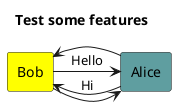 @startuml test

title Test some features

Agent Alice #CadetBlue
Agent Bob   #Yellow

Alice -> Bob
Bob -> Alice

Bob -> Alice : Hello
Alice -> Bob : Hi


@enduml
